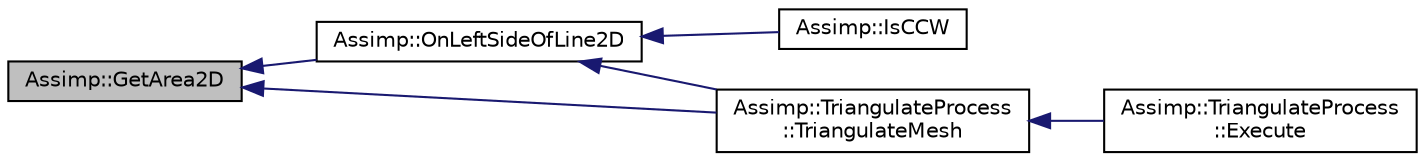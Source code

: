 digraph "Assimp::GetArea2D"
{
  edge [fontname="Helvetica",fontsize="10",labelfontname="Helvetica",labelfontsize="10"];
  node [fontname="Helvetica",fontsize="10",shape=record];
  rankdir="LR";
  Node1 [label="Assimp::GetArea2D",height=0.2,width=0.4,color="black", fillcolor="grey75", style="filled", fontcolor="black"];
  Node1 -> Node2 [dir="back",color="midnightblue",fontsize="10",style="solid",fontname="Helvetica"];
  Node2 [label="Assimp::OnLeftSideOfLine2D",height=0.2,width=0.4,color="black", fillcolor="white", style="filled",URL="$namespace_assimp.html#a8befcf1030197c725d93b98d558bec85"];
  Node2 -> Node3 [dir="back",color="midnightblue",fontsize="10",style="solid",fontname="Helvetica"];
  Node3 [label="Assimp::IsCCW",height=0.2,width=0.4,color="black", fillcolor="white", style="filled",URL="$namespace_assimp.html#a8d01c8219b0bc01a2ecf0012ed671889"];
  Node2 -> Node4 [dir="back",color="midnightblue",fontsize="10",style="solid",fontname="Helvetica"];
  Node4 [label="Assimp::TriangulateProcess\l::TriangulateMesh",height=0.2,width=0.4,color="black", fillcolor="white", style="filled",URL="$class_assimp_1_1_triangulate_process.html#a2e91bcc01ea525013fd1f223db15134c"];
  Node4 -> Node5 [dir="back",color="midnightblue",fontsize="10",style="solid",fontname="Helvetica"];
  Node5 [label="Assimp::TriangulateProcess\l::Execute",height=0.2,width=0.4,color="black", fillcolor="white", style="filled",URL="$class_assimp_1_1_triangulate_process.html#ac35ab886c3ca3b7b5bf5ca35c8a45429"];
  Node1 -> Node4 [dir="back",color="midnightblue",fontsize="10",style="solid",fontname="Helvetica"];
}
